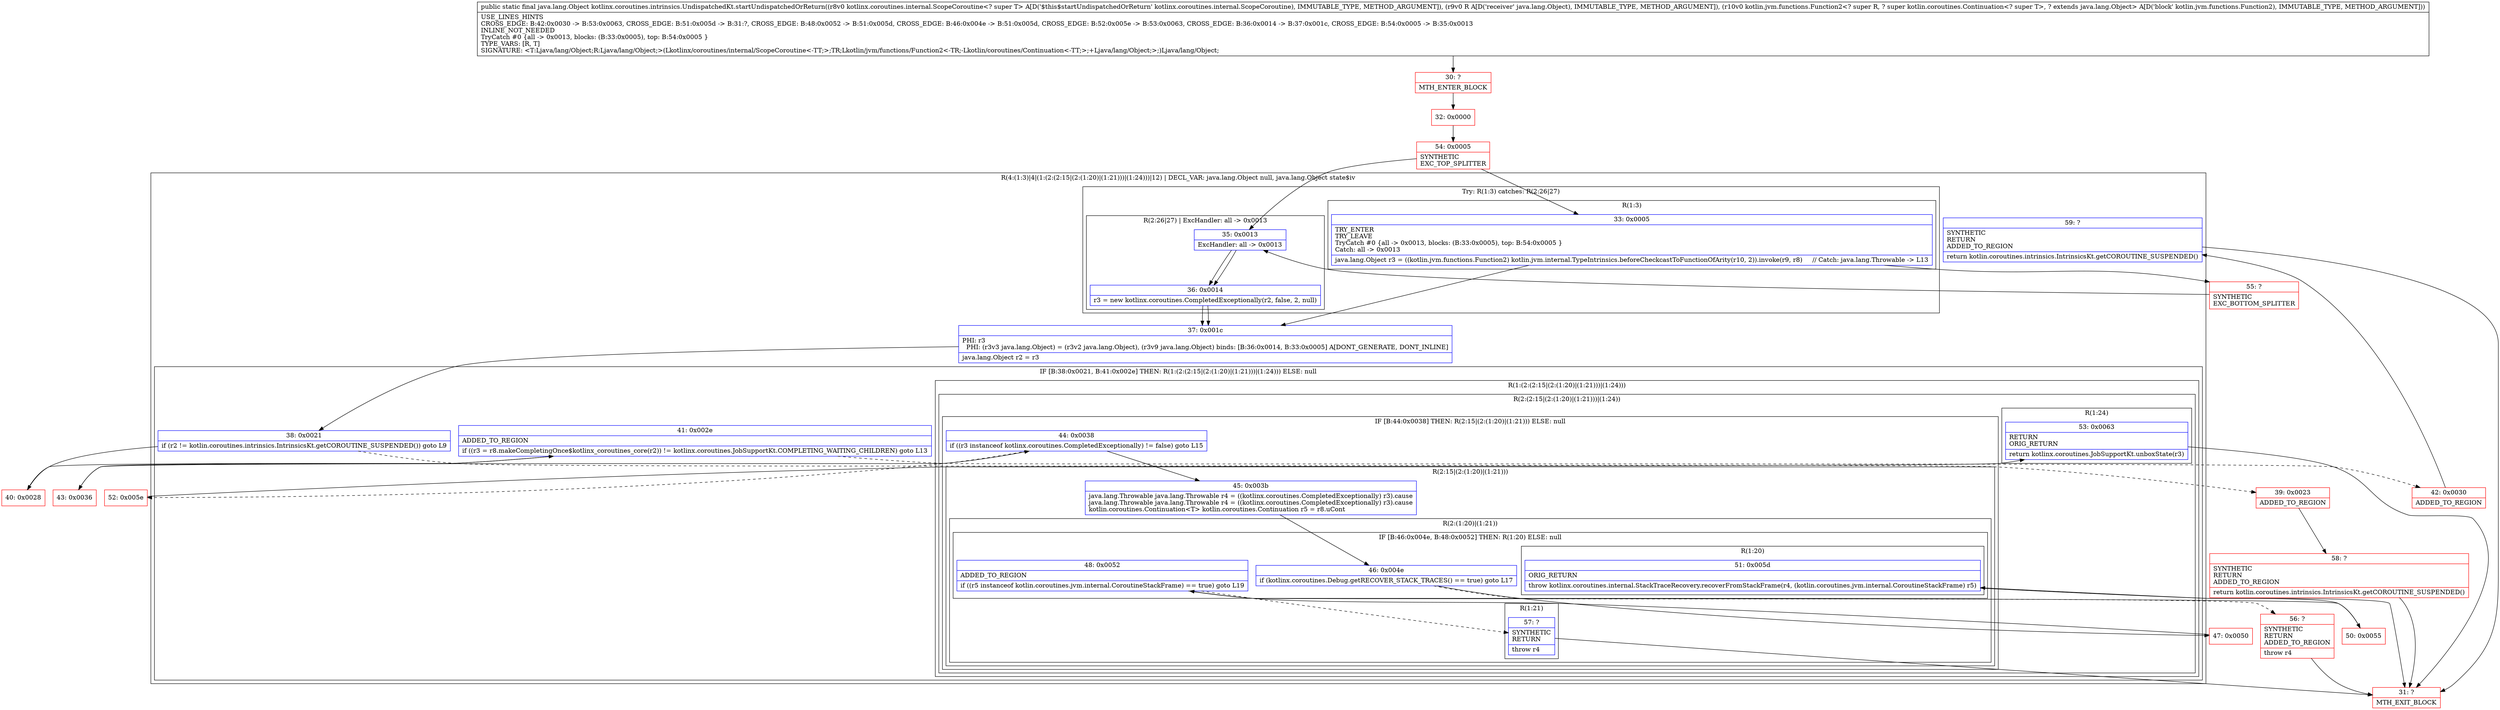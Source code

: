 digraph "CFG forkotlinx.coroutines.intrinsics.UndispatchedKt.startUndispatchedOrReturn(Lkotlinx\/coroutines\/internal\/ScopeCoroutine;Ljava\/lang\/Object;Lkotlin\/jvm\/functions\/Function2;)Ljava\/lang\/Object;" {
subgraph cluster_Region_1605126809 {
label = "R(4:(1:3)|4|(1:(2:(2:15|(2:(1:20)|(1:21)))|(1:24)))|12) | DECL_VAR: java.lang.Object null, java.lang.Object state$iv\l";
node [shape=record,color=blue];
subgraph cluster_TryCatchRegion_1655444070 {
label = "Try: R(1:3) catches: R(2:26|27)";
node [shape=record,color=blue];
subgraph cluster_Region_1759150787 {
label = "R(1:3)";
node [shape=record,color=blue];
Node_33 [shape=record,label="{33\:\ 0x0005|TRY_ENTER\lTRY_LEAVE\lTryCatch #0 \{all \-\> 0x0013, blocks: (B:33:0x0005), top: B:54:0x0005 \}\lCatch: all \-\> 0x0013\l|java.lang.Object r3 = ((kotlin.jvm.functions.Function2) kotlin.jvm.internal.TypeIntrinsics.beforeCheckcastToFunctionOfArity(r10, 2)).invoke(r9, r8)     \/\/ Catch: java.lang.Throwable \-\> L13\l}"];
}
subgraph cluster_Region_1842418097 {
label = "R(2:26|27) | ExcHandler: all \-\> 0x0013\l";
node [shape=record,color=blue];
Node_35 [shape=record,label="{35\:\ 0x0013|ExcHandler: all \-\> 0x0013\l}"];
Node_36 [shape=record,label="{36\:\ 0x0014|r3 = new kotlinx.coroutines.CompletedExceptionally(r2, false, 2, null)\l}"];
}
}
Node_37 [shape=record,label="{37\:\ 0x001c|PHI: r3 \l  PHI: (r3v3 java.lang.Object) = (r3v2 java.lang.Object), (r3v9 java.lang.Object) binds: [B:36:0x0014, B:33:0x0005] A[DONT_GENERATE, DONT_INLINE]\l|java.lang.Object r2 = r3\l}"];
subgraph cluster_IfRegion_1863142174 {
label = "IF [B:38:0x0021, B:41:0x002e] THEN: R(1:(2:(2:15|(2:(1:20)|(1:21)))|(1:24))) ELSE: null";
node [shape=record,color=blue];
Node_38 [shape=record,label="{38\:\ 0x0021|if (r2 != kotlin.coroutines.intrinsics.IntrinsicsKt.getCOROUTINE_SUSPENDED()) goto L9\l}"];
Node_41 [shape=record,label="{41\:\ 0x002e|ADDED_TO_REGION\l|if ((r3 = r8.makeCompletingOnce$kotlinx_coroutines_core(r2)) != kotlinx.coroutines.JobSupportKt.COMPLETING_WAITING_CHILDREN) goto L13\l}"];
subgraph cluster_Region_744092523 {
label = "R(1:(2:(2:15|(2:(1:20)|(1:21)))|(1:24)))";
node [shape=record,color=blue];
subgraph cluster_Region_577029860 {
label = "R(2:(2:15|(2:(1:20)|(1:21)))|(1:24))";
node [shape=record,color=blue];
subgraph cluster_IfRegion_1956370386 {
label = "IF [B:44:0x0038] THEN: R(2:15|(2:(1:20)|(1:21))) ELSE: null";
node [shape=record,color=blue];
Node_44 [shape=record,label="{44\:\ 0x0038|if ((r3 instanceof kotlinx.coroutines.CompletedExceptionally) != false) goto L15\l}"];
subgraph cluster_Region_171213783 {
label = "R(2:15|(2:(1:20)|(1:21)))";
node [shape=record,color=blue];
Node_45 [shape=record,label="{45\:\ 0x003b|java.lang.Throwable java.lang.Throwable r4 = ((kotlinx.coroutines.CompletedExceptionally) r3).cause\ljava.lang.Throwable java.lang.Throwable r4 = ((kotlinx.coroutines.CompletedExceptionally) r3).cause\lkotlin.coroutines.Continuation\<T\> kotlin.coroutines.Continuation r5 = r8.uCont\l}"];
subgraph cluster_Region_1982252037 {
label = "R(2:(1:20)|(1:21))";
node [shape=record,color=blue];
subgraph cluster_IfRegion_248596430 {
label = "IF [B:46:0x004e, B:48:0x0052] THEN: R(1:20) ELSE: null";
node [shape=record,color=blue];
Node_46 [shape=record,label="{46\:\ 0x004e|if (kotlinx.coroutines.Debug.getRECOVER_STACK_TRACES() == true) goto L17\l}"];
Node_48 [shape=record,label="{48\:\ 0x0052|ADDED_TO_REGION\l|if ((r5 instanceof kotlin.coroutines.jvm.internal.CoroutineStackFrame) == true) goto L19\l}"];
subgraph cluster_Region_910480584 {
label = "R(1:20)";
node [shape=record,color=blue];
Node_51 [shape=record,label="{51\:\ 0x005d|ORIG_RETURN\l|throw kotlinx.coroutines.internal.StackTraceRecovery.recoverFromStackFrame(r4, (kotlin.coroutines.jvm.internal.CoroutineStackFrame) r5)\l}"];
}
}
subgraph cluster_Region_193050651 {
label = "R(1:21)";
node [shape=record,color=blue];
Node_57 [shape=record,label="{57\:\ ?|SYNTHETIC\lRETURN\l|throw r4\l}"];
}
}
}
}
subgraph cluster_Region_361214721 {
label = "R(1:24)";
node [shape=record,color=blue];
Node_53 [shape=record,label="{53\:\ 0x0063|RETURN\lORIG_RETURN\l|return kotlinx.coroutines.JobSupportKt.unboxState(r3)\l}"];
}
}
}
}
Node_59 [shape=record,label="{59\:\ ?|SYNTHETIC\lRETURN\lADDED_TO_REGION\l|return kotlin.coroutines.intrinsics.IntrinsicsKt.getCOROUTINE_SUSPENDED()\l}"];
}
subgraph cluster_Region_1842418097 {
label = "R(2:26|27) | ExcHandler: all \-\> 0x0013\l";
node [shape=record,color=blue];
Node_35 [shape=record,label="{35\:\ 0x0013|ExcHandler: all \-\> 0x0013\l}"];
Node_36 [shape=record,label="{36\:\ 0x0014|r3 = new kotlinx.coroutines.CompletedExceptionally(r2, false, 2, null)\l}"];
}
Node_30 [shape=record,color=red,label="{30\:\ ?|MTH_ENTER_BLOCK\l}"];
Node_32 [shape=record,color=red,label="{32\:\ 0x0000}"];
Node_54 [shape=record,color=red,label="{54\:\ 0x0005|SYNTHETIC\lEXC_TOP_SPLITTER\l}"];
Node_39 [shape=record,color=red,label="{39\:\ 0x0023|ADDED_TO_REGION\l}"];
Node_58 [shape=record,color=red,label="{58\:\ ?|SYNTHETIC\lRETURN\lADDED_TO_REGION\l|return kotlin.coroutines.intrinsics.IntrinsicsKt.getCOROUTINE_SUSPENDED()\l}"];
Node_31 [shape=record,color=red,label="{31\:\ ?|MTH_EXIT_BLOCK\l}"];
Node_40 [shape=record,color=red,label="{40\:\ 0x0028}"];
Node_42 [shape=record,color=red,label="{42\:\ 0x0030|ADDED_TO_REGION\l}"];
Node_43 [shape=record,color=red,label="{43\:\ 0x0036}"];
Node_47 [shape=record,color=red,label="{47\:\ 0x0050}"];
Node_50 [shape=record,color=red,label="{50\:\ 0x0055}"];
Node_56 [shape=record,color=red,label="{56\:\ ?|SYNTHETIC\lRETURN\lADDED_TO_REGION\l|throw r4\l}"];
Node_52 [shape=record,color=red,label="{52\:\ 0x005e}"];
Node_55 [shape=record,color=red,label="{55\:\ ?|SYNTHETIC\lEXC_BOTTOM_SPLITTER\l}"];
MethodNode[shape=record,label="{public static final java.lang.Object kotlinx.coroutines.intrinsics.UndispatchedKt.startUndispatchedOrReturn((r8v0 kotlinx.coroutines.internal.ScopeCoroutine\<? super T\> A[D('$this$startUndispatchedOrReturn' kotlinx.coroutines.internal.ScopeCoroutine), IMMUTABLE_TYPE, METHOD_ARGUMENT]), (r9v0 R A[D('receiver' java.lang.Object), IMMUTABLE_TYPE, METHOD_ARGUMENT]), (r10v0 kotlin.jvm.functions.Function2\<? super R, ? super kotlin.coroutines.Continuation\<? super T\>, ? extends java.lang.Object\> A[D('block' kotlin.jvm.functions.Function2), IMMUTABLE_TYPE, METHOD_ARGUMENT]))  | USE_LINES_HINTS\lCROSS_EDGE: B:42:0x0030 \-\> B:53:0x0063, CROSS_EDGE: B:51:0x005d \-\> B:31:?, CROSS_EDGE: B:48:0x0052 \-\> B:51:0x005d, CROSS_EDGE: B:46:0x004e \-\> B:51:0x005d, CROSS_EDGE: B:52:0x005e \-\> B:53:0x0063, CROSS_EDGE: B:36:0x0014 \-\> B:37:0x001c, CROSS_EDGE: B:54:0x0005 \-\> B:35:0x0013\lINLINE_NOT_NEEDED\lTryCatch #0 \{all \-\> 0x0013, blocks: (B:33:0x0005), top: B:54:0x0005 \}\lTYPE_VARS: [R, T]\lSIGNATURE: \<T:Ljava\/lang\/Object;R:Ljava\/lang\/Object;\>(Lkotlinx\/coroutines\/internal\/ScopeCoroutine\<\-TT;\>;TR;Lkotlin\/jvm\/functions\/Function2\<\-TR;\-Lkotlin\/coroutines\/Continuation\<\-TT;\>;+Ljava\/lang\/Object;\>;)Ljava\/lang\/Object;\l}"];
MethodNode -> Node_30;Node_33 -> Node_37;
Node_33 -> Node_55;
Node_35 -> Node_36;
Node_36 -> Node_37;
Node_37 -> Node_38;
Node_38 -> Node_39[style=dashed];
Node_38 -> Node_40;
Node_41 -> Node_42[style=dashed];
Node_41 -> Node_43;
Node_44 -> Node_45;
Node_44 -> Node_52[style=dashed];
Node_45 -> Node_46;
Node_46 -> Node_47;
Node_46 -> Node_56[style=dashed];
Node_48 -> Node_50;
Node_48 -> Node_57[style=dashed];
Node_51 -> Node_31;
Node_57 -> Node_31;
Node_53 -> Node_31;
Node_59 -> Node_31;
Node_35 -> Node_36;
Node_36 -> Node_37;
Node_30 -> Node_32;
Node_32 -> Node_54;
Node_54 -> Node_33;
Node_54 -> Node_35;
Node_39 -> Node_58;
Node_58 -> Node_31;
Node_40 -> Node_41;
Node_42 -> Node_59;
Node_43 -> Node_44;
Node_47 -> Node_48;
Node_50 -> Node_51;
Node_56 -> Node_31;
Node_52 -> Node_53;
Node_55 -> Node_35;
}

